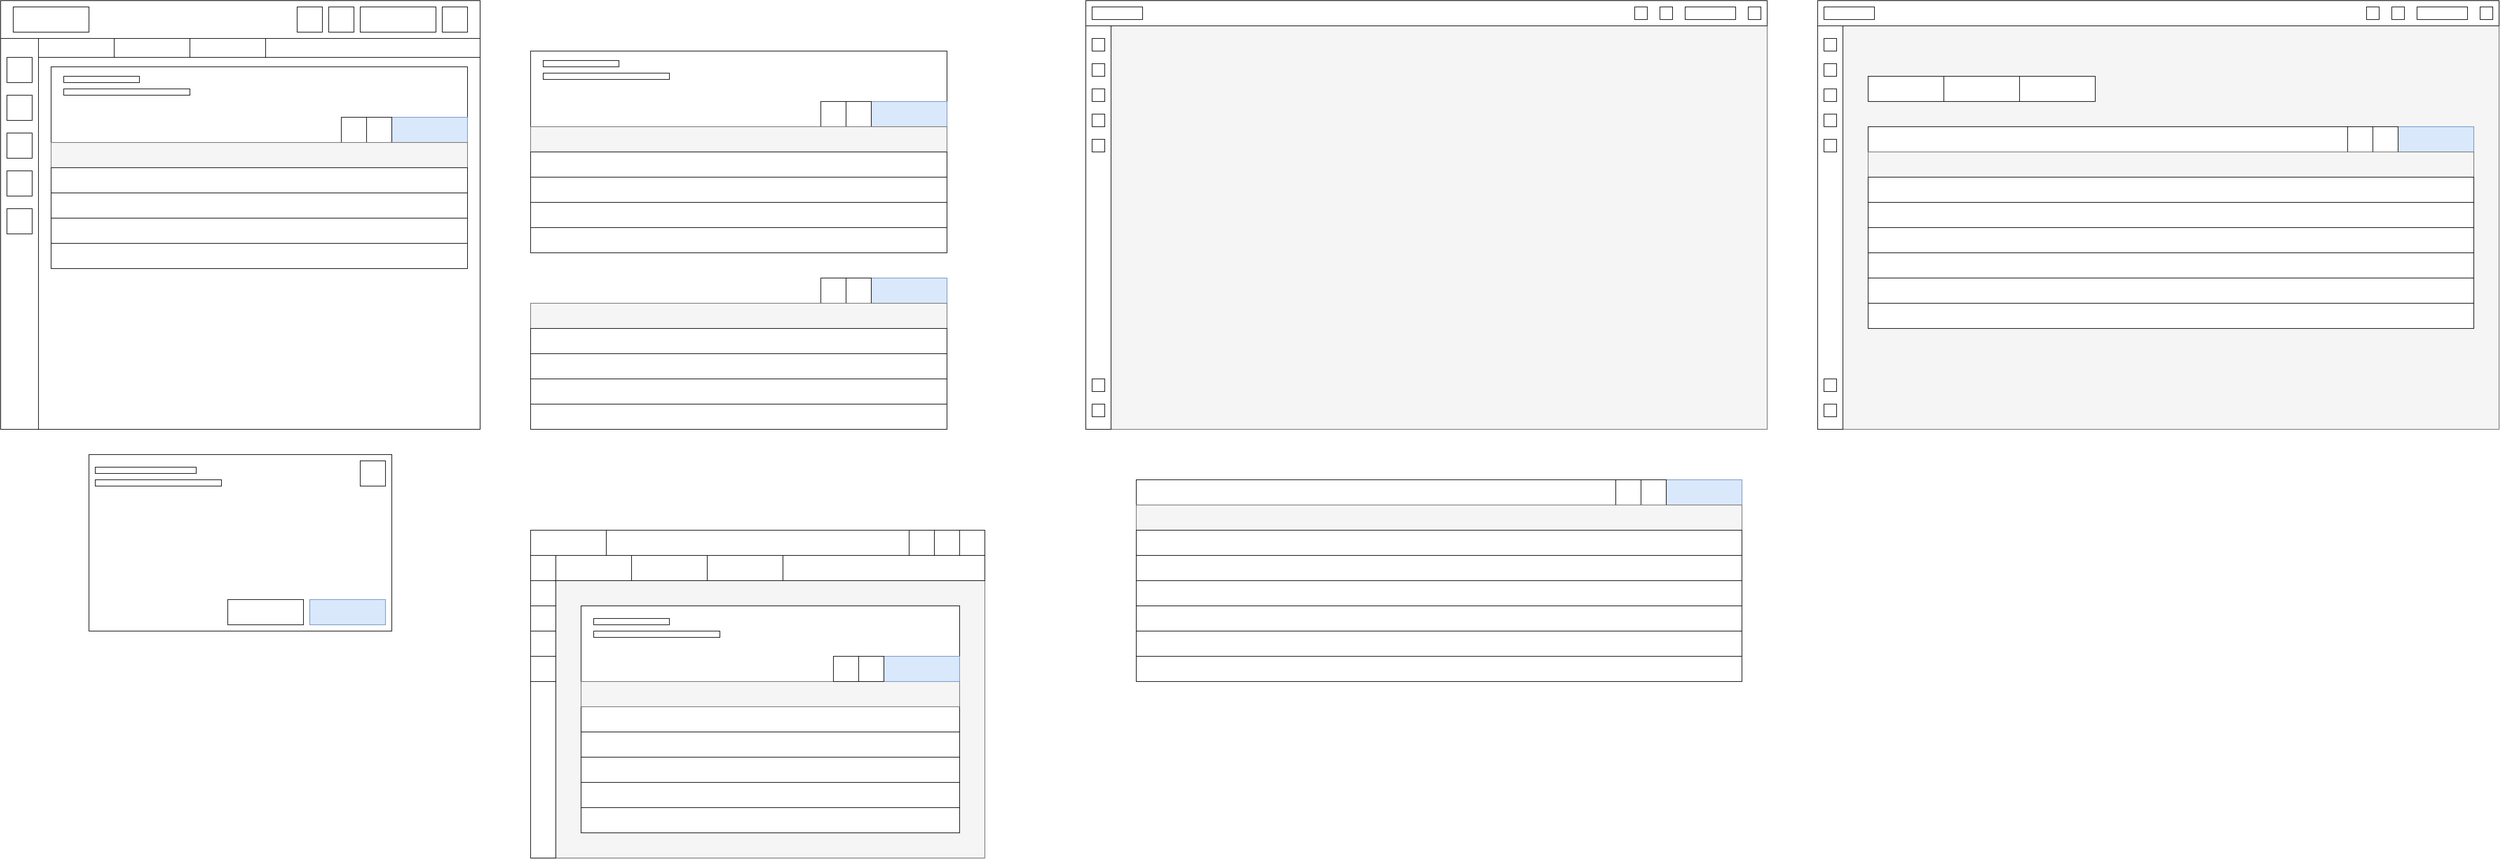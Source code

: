 <mxfile version="24.7.8" pages="2">
  <diagram name="Page-1" id="UCWsZtnA9lqYx4ywq8I0">
    <mxGraphModel dx="1434" dy="872" grid="1" gridSize="10" guides="1" tooltips="1" connect="1" arrows="1" fold="1" page="1" pageScale="1" pageWidth="827" pageHeight="1169" math="0" shadow="0">
      <root>
        <mxCell id="0" />
        <mxCell id="1" parent="0" />
        <mxCell id="RQYfZE9tsz-IUVp7mctX-1" value="" style="rounded=0;whiteSpace=wrap;html=1;fillColor=#f5f5f5;fontColor=#333333;strokeColor=#666666;" parent="1" vertex="1">
          <mxGeometry x="880" y="880" width="720" height="520" as="geometry" />
        </mxCell>
        <mxCell id="RQYfZE9tsz-IUVp7mctX-2" value="" style="rounded=0;whiteSpace=wrap;html=1;" parent="1" vertex="1">
          <mxGeometry x="40" y="40" width="760" height="680" as="geometry" />
        </mxCell>
        <mxCell id="RQYfZE9tsz-IUVp7mctX-3" value="" style="rounded=0;whiteSpace=wrap;html=1;" parent="1" vertex="1">
          <mxGeometry x="40" y="40" width="760" height="60" as="geometry" />
        </mxCell>
        <mxCell id="RQYfZE9tsz-IUVp7mctX-4" value="" style="rounded=0;whiteSpace=wrap;html=1;" parent="1" vertex="1">
          <mxGeometry x="40" y="100" width="60" height="620" as="geometry" />
        </mxCell>
        <mxCell id="RQYfZE9tsz-IUVp7mctX-5" value="" style="rounded=0;whiteSpace=wrap;html=1;" parent="1" vertex="1">
          <mxGeometry x="100" y="100" width="700" height="30" as="geometry" />
        </mxCell>
        <mxCell id="RQYfZE9tsz-IUVp7mctX-6" value="" style="rounded=0;whiteSpace=wrap;html=1;" parent="1" vertex="1">
          <mxGeometry x="100" y="100" width="120" height="30" as="geometry" />
        </mxCell>
        <mxCell id="RQYfZE9tsz-IUVp7mctX-7" value="" style="rounded=0;whiteSpace=wrap;html=1;" parent="1" vertex="1">
          <mxGeometry x="220" y="100" width="120" height="30" as="geometry" />
        </mxCell>
        <mxCell id="RQYfZE9tsz-IUVp7mctX-8" value="" style="rounded=0;whiteSpace=wrap;html=1;" parent="1" vertex="1">
          <mxGeometry x="340" y="100" width="120" height="30" as="geometry" />
        </mxCell>
        <mxCell id="RQYfZE9tsz-IUVp7mctX-9" value="" style="rounded=0;whiteSpace=wrap;html=1;fillColor=#dae8fc;strokeColor=#6c8ebf;" parent="1" vertex="1">
          <mxGeometry x="1420" y="480" width="120" height="40" as="geometry" />
        </mxCell>
        <mxCell id="RQYfZE9tsz-IUVp7mctX-10" value="" style="rounded=0;whiteSpace=wrap;html=1;" parent="1" vertex="1">
          <mxGeometry x="1380" y="480" width="40" height="40" as="geometry" />
        </mxCell>
        <mxCell id="RQYfZE9tsz-IUVp7mctX-11" value="" style="rounded=0;whiteSpace=wrap;html=1;" parent="1" vertex="1">
          <mxGeometry x="1340" y="480" width="40" height="40" as="geometry" />
        </mxCell>
        <mxCell id="RQYfZE9tsz-IUVp7mctX-12" value="" style="rounded=0;whiteSpace=wrap;html=1;fillColor=#f5f5f5;fontColor=#333333;strokeColor=#666666;" parent="1" vertex="1">
          <mxGeometry x="880" y="520" width="660" height="40" as="geometry" />
        </mxCell>
        <mxCell id="RQYfZE9tsz-IUVp7mctX-13" value="" style="rounded=0;whiteSpace=wrap;html=1;" parent="1" vertex="1">
          <mxGeometry x="880" y="560" width="660" height="40" as="geometry" />
        </mxCell>
        <mxCell id="RQYfZE9tsz-IUVp7mctX-14" value="" style="rounded=0;whiteSpace=wrap;html=1;" parent="1" vertex="1">
          <mxGeometry x="880" y="600" width="660" height="40" as="geometry" />
        </mxCell>
        <mxCell id="RQYfZE9tsz-IUVp7mctX-15" value="" style="rounded=0;whiteSpace=wrap;html=1;" parent="1" vertex="1">
          <mxGeometry x="880" y="640" width="660" height="40" as="geometry" />
        </mxCell>
        <mxCell id="RQYfZE9tsz-IUVp7mctX-16" value="" style="rounded=0;whiteSpace=wrap;html=1;" parent="1" vertex="1">
          <mxGeometry x="880" y="680" width="660" height="40" as="geometry" />
        </mxCell>
        <mxCell id="RQYfZE9tsz-IUVp7mctX-17" value="" style="rounded=0;whiteSpace=wrap;html=1;" parent="1" vertex="1">
          <mxGeometry x="60" y="50" width="120" height="40" as="geometry" />
        </mxCell>
        <mxCell id="RQYfZE9tsz-IUVp7mctX-18" value="" style="rounded=0;whiteSpace=wrap;html=1;" parent="1" vertex="1">
          <mxGeometry x="740" y="50" width="40" height="40" as="geometry" />
        </mxCell>
        <mxCell id="RQYfZE9tsz-IUVp7mctX-19" value="" style="rounded=0;whiteSpace=wrap;html=1;" parent="1" vertex="1">
          <mxGeometry x="610" y="50" width="120" height="40" as="geometry" />
        </mxCell>
        <mxCell id="RQYfZE9tsz-IUVp7mctX-20" value="" style="rounded=0;whiteSpace=wrap;html=1;" parent="1" vertex="1">
          <mxGeometry x="560" y="50" width="40" height="40" as="geometry" />
        </mxCell>
        <mxCell id="RQYfZE9tsz-IUVp7mctX-21" value="" style="rounded=0;whiteSpace=wrap;html=1;" parent="1" vertex="1">
          <mxGeometry x="510" y="50" width="40" height="40" as="geometry" />
        </mxCell>
        <mxCell id="RQYfZE9tsz-IUVp7mctX-22" value="" style="rounded=0;whiteSpace=wrap;html=1;" parent="1" vertex="1">
          <mxGeometry x="50" y="130" width="40" height="40" as="geometry" />
        </mxCell>
        <mxCell id="RQYfZE9tsz-IUVp7mctX-23" value="" style="rounded=0;whiteSpace=wrap;html=1;" parent="1" vertex="1">
          <mxGeometry x="50" y="190" width="40" height="40" as="geometry" />
        </mxCell>
        <mxCell id="RQYfZE9tsz-IUVp7mctX-24" value="" style="rounded=0;whiteSpace=wrap;html=1;" parent="1" vertex="1">
          <mxGeometry x="50" y="250" width="40" height="40" as="geometry" />
        </mxCell>
        <mxCell id="RQYfZE9tsz-IUVp7mctX-25" value="" style="rounded=0;whiteSpace=wrap;html=1;" parent="1" vertex="1">
          <mxGeometry x="50" y="310" width="40" height="40" as="geometry" />
        </mxCell>
        <mxCell id="RQYfZE9tsz-IUVp7mctX-26" value="" style="rounded=0;whiteSpace=wrap;html=1;" parent="1" vertex="1">
          <mxGeometry x="50" y="370" width="40" height="40" as="geometry" />
        </mxCell>
        <mxCell id="RQYfZE9tsz-IUVp7mctX-27" value="" style="rounded=0;whiteSpace=wrap;html=1;" parent="1" vertex="1">
          <mxGeometry x="880" y="120" width="660" height="320" as="geometry" />
        </mxCell>
        <mxCell id="RQYfZE9tsz-IUVp7mctX-28" value="" style="rounded=0;whiteSpace=wrap;html=1;fillColor=#dae8fc;strokeColor=#6c8ebf;" parent="1" vertex="1">
          <mxGeometry x="1420" y="200" width="120" height="40" as="geometry" />
        </mxCell>
        <mxCell id="RQYfZE9tsz-IUVp7mctX-29" value="" style="rounded=0;whiteSpace=wrap;html=1;" parent="1" vertex="1">
          <mxGeometry x="1380" y="200" width="40" height="40" as="geometry" />
        </mxCell>
        <mxCell id="RQYfZE9tsz-IUVp7mctX-30" value="" style="rounded=0;whiteSpace=wrap;html=1;" parent="1" vertex="1">
          <mxGeometry x="1340" y="200" width="40" height="40" as="geometry" />
        </mxCell>
        <mxCell id="RQYfZE9tsz-IUVp7mctX-31" value="" style="rounded=0;whiteSpace=wrap;html=1;fillColor=#f5f5f5;fontColor=#333333;strokeColor=#666666;" parent="1" vertex="1">
          <mxGeometry x="880" y="240" width="660" height="40" as="geometry" />
        </mxCell>
        <mxCell id="RQYfZE9tsz-IUVp7mctX-32" value="" style="rounded=0;whiteSpace=wrap;html=1;" parent="1" vertex="1">
          <mxGeometry x="880" y="280" width="660" height="40" as="geometry" />
        </mxCell>
        <mxCell id="RQYfZE9tsz-IUVp7mctX-33" value="" style="rounded=0;whiteSpace=wrap;html=1;" parent="1" vertex="1">
          <mxGeometry x="880" y="320" width="660" height="40" as="geometry" />
        </mxCell>
        <mxCell id="RQYfZE9tsz-IUVp7mctX-34" value="" style="rounded=0;whiteSpace=wrap;html=1;" parent="1" vertex="1">
          <mxGeometry x="880" y="360" width="660" height="40" as="geometry" />
        </mxCell>
        <mxCell id="RQYfZE9tsz-IUVp7mctX-35" value="" style="rounded=0;whiteSpace=wrap;html=1;" parent="1" vertex="1">
          <mxGeometry x="880" y="400" width="660" height="40" as="geometry" />
        </mxCell>
        <mxCell id="RQYfZE9tsz-IUVp7mctX-36" value="" style="rounded=0;whiteSpace=wrap;html=1;" parent="1" vertex="1">
          <mxGeometry x="900" y="135" width="120" height="10" as="geometry" />
        </mxCell>
        <mxCell id="RQYfZE9tsz-IUVp7mctX-37" value="" style="rounded=0;whiteSpace=wrap;html=1;" parent="1" vertex="1">
          <mxGeometry x="900" y="155" width="200" height="10" as="geometry" />
        </mxCell>
        <mxCell id="RQYfZE9tsz-IUVp7mctX-38" value="" style="rounded=0;whiteSpace=wrap;html=1;" parent="1" vertex="1">
          <mxGeometry x="180" y="760" width="480" height="280" as="geometry" />
        </mxCell>
        <mxCell id="RQYfZE9tsz-IUVp7mctX-39" value="" style="rounded=0;whiteSpace=wrap;html=1;fillColor=#dae8fc;strokeColor=#6c8ebf;" parent="1" vertex="1">
          <mxGeometry x="530" y="990" width="120" height="40" as="geometry" />
        </mxCell>
        <mxCell id="RQYfZE9tsz-IUVp7mctX-40" value="" style="rounded=0;whiteSpace=wrap;html=1;" parent="1" vertex="1">
          <mxGeometry x="400" y="990" width="120" height="40" as="geometry" />
        </mxCell>
        <mxCell id="RQYfZE9tsz-IUVp7mctX-41" value="" style="rounded=0;whiteSpace=wrap;html=1;" parent="1" vertex="1">
          <mxGeometry x="610" y="770" width="40" height="40" as="geometry" />
        </mxCell>
        <mxCell id="RQYfZE9tsz-IUVp7mctX-42" value="" style="rounded=0;whiteSpace=wrap;html=1;" parent="1" vertex="1">
          <mxGeometry x="190" y="780" width="160" height="10" as="geometry" />
        </mxCell>
        <mxCell id="RQYfZE9tsz-IUVp7mctX-43" value="" style="rounded=0;whiteSpace=wrap;html=1;" parent="1" vertex="1">
          <mxGeometry x="190" y="800" width="200" height="10" as="geometry" />
        </mxCell>
        <mxCell id="RQYfZE9tsz-IUVp7mctX-44" value="" style="rounded=0;whiteSpace=wrap;html=1;" parent="1" vertex="1">
          <mxGeometry x="120" y="145" width="660" height="320" as="geometry" />
        </mxCell>
        <mxCell id="RQYfZE9tsz-IUVp7mctX-45" value="" style="rounded=0;whiteSpace=wrap;html=1;fillColor=#dae8fc;strokeColor=#6c8ebf;" parent="1" vertex="1">
          <mxGeometry x="660" y="225" width="120" height="40" as="geometry" />
        </mxCell>
        <mxCell id="RQYfZE9tsz-IUVp7mctX-46" value="" style="rounded=0;whiteSpace=wrap;html=1;" parent="1" vertex="1">
          <mxGeometry x="620" y="225" width="40" height="40" as="geometry" />
        </mxCell>
        <mxCell id="RQYfZE9tsz-IUVp7mctX-47" value="" style="rounded=0;whiteSpace=wrap;html=1;" parent="1" vertex="1">
          <mxGeometry x="580" y="225" width="40" height="40" as="geometry" />
        </mxCell>
        <mxCell id="RQYfZE9tsz-IUVp7mctX-48" value="" style="rounded=0;whiteSpace=wrap;html=1;fillColor=#f5f5f5;fontColor=#333333;strokeColor=#666666;" parent="1" vertex="1">
          <mxGeometry x="120" y="265" width="660" height="40" as="geometry" />
        </mxCell>
        <mxCell id="RQYfZE9tsz-IUVp7mctX-49" value="" style="rounded=0;whiteSpace=wrap;html=1;" parent="1" vertex="1">
          <mxGeometry x="120" y="305" width="660" height="40" as="geometry" />
        </mxCell>
        <mxCell id="RQYfZE9tsz-IUVp7mctX-50" value="" style="rounded=0;whiteSpace=wrap;html=1;" parent="1" vertex="1">
          <mxGeometry x="120" y="345" width="660" height="40" as="geometry" />
        </mxCell>
        <mxCell id="RQYfZE9tsz-IUVp7mctX-51" value="" style="rounded=0;whiteSpace=wrap;html=1;" parent="1" vertex="1">
          <mxGeometry x="120" y="385" width="660" height="40" as="geometry" />
        </mxCell>
        <mxCell id="RQYfZE9tsz-IUVp7mctX-52" value="" style="rounded=0;whiteSpace=wrap;html=1;" parent="1" vertex="1">
          <mxGeometry x="120" y="425" width="660" height="40" as="geometry" />
        </mxCell>
        <mxCell id="RQYfZE9tsz-IUVp7mctX-53" value="" style="rounded=0;whiteSpace=wrap;html=1;" parent="1" vertex="1">
          <mxGeometry x="140" y="160" width="120" height="10" as="geometry" />
        </mxCell>
        <mxCell id="RQYfZE9tsz-IUVp7mctX-54" value="" style="rounded=0;whiteSpace=wrap;html=1;" parent="1" vertex="1">
          <mxGeometry x="140" y="180" width="200" height="10" as="geometry" />
        </mxCell>
        <mxCell id="RQYfZE9tsz-IUVp7mctX-55" value="" style="rounded=0;whiteSpace=wrap;html=1;" parent="1" vertex="1">
          <mxGeometry x="880" y="880" width="720" height="40" as="geometry" />
        </mxCell>
        <mxCell id="RQYfZE9tsz-IUVp7mctX-56" value="" style="rounded=0;whiteSpace=wrap;html=1;" parent="1" vertex="1">
          <mxGeometry x="1560" y="880" width="40" height="40" as="geometry" />
        </mxCell>
        <mxCell id="RQYfZE9tsz-IUVp7mctX-57" value="" style="rounded=0;whiteSpace=wrap;html=1;" parent="1" vertex="1">
          <mxGeometry x="1520" y="880" width="40" height="40" as="geometry" />
        </mxCell>
        <mxCell id="RQYfZE9tsz-IUVp7mctX-58" value="" style="rounded=0;whiteSpace=wrap;html=1;" parent="1" vertex="1">
          <mxGeometry x="1480" y="880" width="40" height="40" as="geometry" />
        </mxCell>
        <mxCell id="RQYfZE9tsz-IUVp7mctX-59" value="" style="rounded=0;whiteSpace=wrap;html=1;" parent="1" vertex="1">
          <mxGeometry x="880" y="880" width="120" height="40" as="geometry" />
        </mxCell>
        <mxCell id="RQYfZE9tsz-IUVp7mctX-60" value="" style="rounded=0;whiteSpace=wrap;html=1;" parent="1" vertex="1">
          <mxGeometry x="880" y="920" width="40" height="480" as="geometry" />
        </mxCell>
        <mxCell id="RQYfZE9tsz-IUVp7mctX-61" value="" style="rounded=0;whiteSpace=wrap;html=1;" parent="1" vertex="1">
          <mxGeometry x="880" y="920" width="40" height="40" as="geometry" />
        </mxCell>
        <mxCell id="RQYfZE9tsz-IUVp7mctX-62" value="" style="rounded=0;whiteSpace=wrap;html=1;" parent="1" vertex="1">
          <mxGeometry x="880" y="960" width="40" height="40" as="geometry" />
        </mxCell>
        <mxCell id="RQYfZE9tsz-IUVp7mctX-63" value="" style="rounded=0;whiteSpace=wrap;html=1;" parent="1" vertex="1">
          <mxGeometry x="880" y="1000" width="40" height="40" as="geometry" />
        </mxCell>
        <mxCell id="RQYfZE9tsz-IUVp7mctX-64" value="" style="rounded=0;whiteSpace=wrap;html=1;" parent="1" vertex="1">
          <mxGeometry x="880" y="1040" width="40" height="40" as="geometry" />
        </mxCell>
        <mxCell id="RQYfZE9tsz-IUVp7mctX-65" value="" style="rounded=0;whiteSpace=wrap;html=1;" parent="1" vertex="1">
          <mxGeometry x="880" y="1080" width="40" height="40" as="geometry" />
        </mxCell>
        <mxCell id="RQYfZE9tsz-IUVp7mctX-66" value="" style="rounded=0;whiteSpace=wrap;html=1;" parent="1" vertex="1">
          <mxGeometry x="920" y="920" width="680" height="40" as="geometry" />
        </mxCell>
        <mxCell id="RQYfZE9tsz-IUVp7mctX-67" value="" style="rounded=0;whiteSpace=wrap;html=1;" parent="1" vertex="1">
          <mxGeometry x="920" y="920" width="120" height="40" as="geometry" />
        </mxCell>
        <mxCell id="RQYfZE9tsz-IUVp7mctX-68" value="" style="rounded=0;whiteSpace=wrap;html=1;" parent="1" vertex="1">
          <mxGeometry x="1040" y="920" width="120" height="40" as="geometry" />
        </mxCell>
        <mxCell id="RQYfZE9tsz-IUVp7mctX-69" value="" style="rounded=0;whiteSpace=wrap;html=1;" parent="1" vertex="1">
          <mxGeometry x="1160" y="920" width="120" height="40" as="geometry" />
        </mxCell>
        <mxCell id="RQYfZE9tsz-IUVp7mctX-70" value="" style="rounded=0;whiteSpace=wrap;html=1;" parent="1" vertex="1">
          <mxGeometry x="960" y="1000" width="600" height="360" as="geometry" />
        </mxCell>
        <mxCell id="RQYfZE9tsz-IUVp7mctX-71" value="" style="rounded=0;whiteSpace=wrap;html=1;" parent="1" vertex="1">
          <mxGeometry x="960" y="1320" width="600" height="40" as="geometry" />
        </mxCell>
        <mxCell id="RQYfZE9tsz-IUVp7mctX-72" value="" style="rounded=0;whiteSpace=wrap;html=1;" parent="1" vertex="1">
          <mxGeometry x="960" y="1280" width="600" height="40" as="geometry" />
        </mxCell>
        <mxCell id="RQYfZE9tsz-IUVp7mctX-73" value="" style="rounded=0;whiteSpace=wrap;html=1;" parent="1" vertex="1">
          <mxGeometry x="960" y="1240" width="600" height="40" as="geometry" />
        </mxCell>
        <mxCell id="RQYfZE9tsz-IUVp7mctX-74" value="" style="rounded=0;whiteSpace=wrap;html=1;" parent="1" vertex="1">
          <mxGeometry x="960" y="1200" width="600" height="40" as="geometry" />
        </mxCell>
        <mxCell id="RQYfZE9tsz-IUVp7mctX-75" value="" style="rounded=0;whiteSpace=wrap;html=1;" parent="1" vertex="1">
          <mxGeometry x="960" y="1160" width="600" height="40" as="geometry" />
        </mxCell>
        <mxCell id="RQYfZE9tsz-IUVp7mctX-76" value="" style="rounded=0;whiteSpace=wrap;html=1;fillColor=#f5f5f5;fontColor=#333333;strokeColor=#666666;" parent="1" vertex="1">
          <mxGeometry x="960" y="1120" width="600" height="40" as="geometry" />
        </mxCell>
        <mxCell id="RQYfZE9tsz-IUVp7mctX-77" value="" style="rounded=0;whiteSpace=wrap;html=1;fillColor=#dae8fc;strokeColor=#6c8ebf;" parent="1" vertex="1">
          <mxGeometry x="1440" y="1080" width="120" height="40" as="geometry" />
        </mxCell>
        <mxCell id="RQYfZE9tsz-IUVp7mctX-78" value="" style="rounded=0;whiteSpace=wrap;html=1;" parent="1" vertex="1">
          <mxGeometry x="1400" y="1080" width="40" height="40" as="geometry" />
        </mxCell>
        <mxCell id="RQYfZE9tsz-IUVp7mctX-79" value="" style="rounded=0;whiteSpace=wrap;html=1;" parent="1" vertex="1">
          <mxGeometry x="1360" y="1080" width="40" height="40" as="geometry" />
        </mxCell>
        <mxCell id="RQYfZE9tsz-IUVp7mctX-80" value="" style="rounded=0;whiteSpace=wrap;html=1;" parent="1" vertex="1">
          <mxGeometry x="980" y="1020" width="120" height="10" as="geometry" />
        </mxCell>
        <mxCell id="RQYfZE9tsz-IUVp7mctX-81" value="" style="rounded=0;whiteSpace=wrap;html=1;" parent="1" vertex="1">
          <mxGeometry x="980" y="1040" width="200" height="10" as="geometry" />
        </mxCell>
        <mxCell id="Uq0XRn_QOVCcALVlLyrC-1" value="" style="rounded=0;whiteSpace=wrap;html=1;fillColor=#f5f5f5;fontColor=#333333;strokeColor=#666666;" vertex="1" parent="1">
          <mxGeometry x="1760" y="40" width="1080" height="680" as="geometry" />
        </mxCell>
        <mxCell id="Uq0XRn_QOVCcALVlLyrC-2" value="" style="rounded=0;whiteSpace=wrap;html=1;" vertex="1" parent="1">
          <mxGeometry x="1760" y="40" width="1080" height="40" as="geometry" />
        </mxCell>
        <mxCell id="Uq0XRn_QOVCcALVlLyrC-3" value="" style="rounded=0;whiteSpace=wrap;html=1;" vertex="1" parent="1">
          <mxGeometry x="1760" y="80" width="40" height="640" as="geometry" />
        </mxCell>
        <mxCell id="Uq0XRn_QOVCcALVlLyrC-4" value="" style="rounded=0;whiteSpace=wrap;html=1;" vertex="1" parent="1">
          <mxGeometry x="1770" y="100" width="20" height="20" as="geometry" />
        </mxCell>
        <mxCell id="Uq0XRn_QOVCcALVlLyrC-5" value="" style="rounded=0;whiteSpace=wrap;html=1;" vertex="1" parent="1">
          <mxGeometry x="1770" y="140" width="20" height="20" as="geometry" />
        </mxCell>
        <mxCell id="Uq0XRn_QOVCcALVlLyrC-6" value="" style="rounded=0;whiteSpace=wrap;html=1;" vertex="1" parent="1">
          <mxGeometry x="1770" y="180" width="20" height="20" as="geometry" />
        </mxCell>
        <mxCell id="Uq0XRn_QOVCcALVlLyrC-7" value="" style="rounded=0;whiteSpace=wrap;html=1;" vertex="1" parent="1">
          <mxGeometry x="1770" y="220" width="20" height="20" as="geometry" />
        </mxCell>
        <mxCell id="Uq0XRn_QOVCcALVlLyrC-8" value="" style="rounded=0;whiteSpace=wrap;html=1;" vertex="1" parent="1">
          <mxGeometry x="1770" y="260" width="20" height="20" as="geometry" />
        </mxCell>
        <mxCell id="Uq0XRn_QOVCcALVlLyrC-9" value="" style="rounded=0;whiteSpace=wrap;html=1;" vertex="1" parent="1">
          <mxGeometry x="1770" y="680" width="20" height="20" as="geometry" />
        </mxCell>
        <mxCell id="Uq0XRn_QOVCcALVlLyrC-10" value="" style="rounded=0;whiteSpace=wrap;html=1;" vertex="1" parent="1">
          <mxGeometry x="1770" y="640" width="20" height="20" as="geometry" />
        </mxCell>
        <mxCell id="Uq0XRn_QOVCcALVlLyrC-11" value="" style="rounded=0;whiteSpace=wrap;html=1;" vertex="1" parent="1">
          <mxGeometry x="1770" y="50" width="80" height="20" as="geometry" />
        </mxCell>
        <mxCell id="Uq0XRn_QOVCcALVlLyrC-12" value="" style="rounded=0;whiteSpace=wrap;html=1;" vertex="1" parent="1">
          <mxGeometry x="2810" y="50" width="20" height="20" as="geometry" />
        </mxCell>
        <mxCell id="Uq0XRn_QOVCcALVlLyrC-13" value="" style="rounded=0;whiteSpace=wrap;html=1;" vertex="1" parent="1">
          <mxGeometry x="2710" y="50" width="80" height="20" as="geometry" />
        </mxCell>
        <mxCell id="Uq0XRn_QOVCcALVlLyrC-14" value="" style="rounded=0;whiteSpace=wrap;html=1;" vertex="1" parent="1">
          <mxGeometry x="2670" y="50" width="20" height="20" as="geometry" />
        </mxCell>
        <mxCell id="Uq0XRn_QOVCcALVlLyrC-15" value="" style="rounded=0;whiteSpace=wrap;html=1;" vertex="1" parent="1">
          <mxGeometry x="2630" y="50" width="20" height="20" as="geometry" />
        </mxCell>
        <mxCell id="Uq0XRn_QOVCcALVlLyrC-16" value="" style="rounded=0;whiteSpace=wrap;html=1;" vertex="1" parent="1">
          <mxGeometry x="1840" y="800" width="960" height="320" as="geometry" />
        </mxCell>
        <mxCell id="Uq0XRn_QOVCcALVlLyrC-17" value="" style="rounded=0;whiteSpace=wrap;html=1;fillColor=#dae8fc;strokeColor=#6c8ebf;" vertex="1" parent="1">
          <mxGeometry x="2680" y="800" width="120" height="40" as="geometry" />
        </mxCell>
        <mxCell id="Uq0XRn_QOVCcALVlLyrC-18" value="" style="rounded=0;whiteSpace=wrap;html=1;" vertex="1" parent="1">
          <mxGeometry x="2640" y="800" width="40" height="40" as="geometry" />
        </mxCell>
        <mxCell id="Uq0XRn_QOVCcALVlLyrC-19" value="" style="rounded=0;whiteSpace=wrap;html=1;" vertex="1" parent="1">
          <mxGeometry x="2600" y="800" width="40" height="40" as="geometry" />
        </mxCell>
        <mxCell id="Uq0XRn_QOVCcALVlLyrC-20" value="" style="rounded=0;whiteSpace=wrap;html=1;fillColor=#f5f5f5;fontColor=#333333;strokeColor=#666666;" vertex="1" parent="1">
          <mxGeometry x="1840" y="840" width="960" height="40" as="geometry" />
        </mxCell>
        <mxCell id="Uq0XRn_QOVCcALVlLyrC-21" value="" style="rounded=0;whiteSpace=wrap;html=1;" vertex="1" parent="1">
          <mxGeometry x="1840" y="880" width="960" height="40" as="geometry" />
        </mxCell>
        <mxCell id="Uq0XRn_QOVCcALVlLyrC-22" value="" style="rounded=0;whiteSpace=wrap;html=1;" vertex="1" parent="1">
          <mxGeometry x="1840" y="920" width="960" height="40" as="geometry" />
        </mxCell>
        <mxCell id="Uq0XRn_QOVCcALVlLyrC-23" value="" style="rounded=0;whiteSpace=wrap;html=1;" vertex="1" parent="1">
          <mxGeometry x="1840" y="960" width="960" height="40" as="geometry" />
        </mxCell>
        <mxCell id="Uq0XRn_QOVCcALVlLyrC-24" value="" style="rounded=0;whiteSpace=wrap;html=1;" vertex="1" parent="1">
          <mxGeometry x="1840" y="1000" width="960" height="40" as="geometry" />
        </mxCell>
        <mxCell id="Uq0XRn_QOVCcALVlLyrC-25" value="" style="rounded=0;whiteSpace=wrap;html=1;" vertex="1" parent="1">
          <mxGeometry x="1840" y="1040" width="960" height="40" as="geometry" />
        </mxCell>
        <mxCell id="Uq0XRn_QOVCcALVlLyrC-26" value="" style="rounded=0;whiteSpace=wrap;html=1;" vertex="1" parent="1">
          <mxGeometry x="1840" y="1080" width="960" height="40" as="geometry" />
        </mxCell>
        <mxCell id="Uq0XRn_QOVCcALVlLyrC-27" value="" style="rounded=0;whiteSpace=wrap;html=1;fillColor=#f5f5f5;fontColor=#333333;strokeColor=#666666;" vertex="1" parent="1">
          <mxGeometry x="2920" y="40" width="1080" height="680" as="geometry" />
        </mxCell>
        <mxCell id="Uq0XRn_QOVCcALVlLyrC-28" value="" style="rounded=0;whiteSpace=wrap;html=1;" vertex="1" parent="1">
          <mxGeometry x="2920" y="40" width="1080" height="40" as="geometry" />
        </mxCell>
        <mxCell id="Uq0XRn_QOVCcALVlLyrC-29" value="" style="rounded=0;whiteSpace=wrap;html=1;" vertex="1" parent="1">
          <mxGeometry x="2920" y="80" width="40" height="640" as="geometry" />
        </mxCell>
        <mxCell id="Uq0XRn_QOVCcALVlLyrC-30" value="" style="rounded=0;whiteSpace=wrap;html=1;" vertex="1" parent="1">
          <mxGeometry x="2930" y="100" width="20" height="20" as="geometry" />
        </mxCell>
        <mxCell id="Uq0XRn_QOVCcALVlLyrC-31" value="" style="rounded=0;whiteSpace=wrap;html=1;" vertex="1" parent="1">
          <mxGeometry x="2930" y="140" width="20" height="20" as="geometry" />
        </mxCell>
        <mxCell id="Uq0XRn_QOVCcALVlLyrC-32" value="" style="rounded=0;whiteSpace=wrap;html=1;" vertex="1" parent="1">
          <mxGeometry x="2930" y="180" width="20" height="20" as="geometry" />
        </mxCell>
        <mxCell id="Uq0XRn_QOVCcALVlLyrC-33" value="" style="rounded=0;whiteSpace=wrap;html=1;" vertex="1" parent="1">
          <mxGeometry x="2930" y="220" width="20" height="20" as="geometry" />
        </mxCell>
        <mxCell id="Uq0XRn_QOVCcALVlLyrC-34" value="" style="rounded=0;whiteSpace=wrap;html=1;" vertex="1" parent="1">
          <mxGeometry x="2930" y="260" width="20" height="20" as="geometry" />
        </mxCell>
        <mxCell id="Uq0XRn_QOVCcALVlLyrC-35" value="" style="rounded=0;whiteSpace=wrap;html=1;" vertex="1" parent="1">
          <mxGeometry x="2930" y="680" width="20" height="20" as="geometry" />
        </mxCell>
        <mxCell id="Uq0XRn_QOVCcALVlLyrC-36" value="" style="rounded=0;whiteSpace=wrap;html=1;" vertex="1" parent="1">
          <mxGeometry x="2930" y="640" width="20" height="20" as="geometry" />
        </mxCell>
        <mxCell id="Uq0XRn_QOVCcALVlLyrC-37" value="" style="rounded=0;whiteSpace=wrap;html=1;" vertex="1" parent="1">
          <mxGeometry x="2930" y="50" width="80" height="20" as="geometry" />
        </mxCell>
        <mxCell id="Uq0XRn_QOVCcALVlLyrC-38" value="" style="rounded=0;whiteSpace=wrap;html=1;" vertex="1" parent="1">
          <mxGeometry x="3970" y="50" width="20" height="20" as="geometry" />
        </mxCell>
        <mxCell id="Uq0XRn_QOVCcALVlLyrC-39" value="" style="rounded=0;whiteSpace=wrap;html=1;" vertex="1" parent="1">
          <mxGeometry x="3870" y="50" width="80" height="20" as="geometry" />
        </mxCell>
        <mxCell id="Uq0XRn_QOVCcALVlLyrC-40" value="" style="rounded=0;whiteSpace=wrap;html=1;" vertex="1" parent="1">
          <mxGeometry x="3830" y="50" width="20" height="20" as="geometry" />
        </mxCell>
        <mxCell id="Uq0XRn_QOVCcALVlLyrC-41" value="" style="rounded=0;whiteSpace=wrap;html=1;" vertex="1" parent="1">
          <mxGeometry x="3790" y="50" width="20" height="20" as="geometry" />
        </mxCell>
        <mxCell id="Uq0XRn_QOVCcALVlLyrC-42" value="" style="rounded=0;whiteSpace=wrap;html=1;" vertex="1" parent="1">
          <mxGeometry x="3000" y="160" width="120" height="40" as="geometry" />
        </mxCell>
        <mxCell id="Uq0XRn_QOVCcALVlLyrC-43" value="" style="rounded=0;whiteSpace=wrap;html=1;" vertex="1" parent="1">
          <mxGeometry x="3120" y="160" width="120" height="40" as="geometry" />
        </mxCell>
        <mxCell id="Uq0XRn_QOVCcALVlLyrC-44" value="" style="rounded=0;whiteSpace=wrap;html=1;" vertex="1" parent="1">
          <mxGeometry x="3240" y="160" width="120" height="40" as="geometry" />
        </mxCell>
        <mxCell id="Uq0XRn_QOVCcALVlLyrC-45" value="" style="rounded=0;whiteSpace=wrap;html=1;" vertex="1" parent="1">
          <mxGeometry x="3000" y="240" width="960" height="320" as="geometry" />
        </mxCell>
        <mxCell id="Uq0XRn_QOVCcALVlLyrC-46" value="" style="rounded=0;whiteSpace=wrap;html=1;fillColor=#dae8fc;strokeColor=#6c8ebf;" vertex="1" parent="1">
          <mxGeometry x="3840" y="240" width="120" height="40" as="geometry" />
        </mxCell>
        <mxCell id="Uq0XRn_QOVCcALVlLyrC-47" value="" style="rounded=0;whiteSpace=wrap;html=1;" vertex="1" parent="1">
          <mxGeometry x="3800" y="240" width="40" height="40" as="geometry" />
        </mxCell>
        <mxCell id="Uq0XRn_QOVCcALVlLyrC-48" value="" style="rounded=0;whiteSpace=wrap;html=1;" vertex="1" parent="1">
          <mxGeometry x="3760" y="240" width="40" height="40" as="geometry" />
        </mxCell>
        <mxCell id="Uq0XRn_QOVCcALVlLyrC-49" value="" style="rounded=0;whiteSpace=wrap;html=1;fillColor=#f5f5f5;fontColor=#333333;strokeColor=#666666;" vertex="1" parent="1">
          <mxGeometry x="3000" y="280" width="960" height="40" as="geometry" />
        </mxCell>
        <mxCell id="Uq0XRn_QOVCcALVlLyrC-50" value="" style="rounded=0;whiteSpace=wrap;html=1;" vertex="1" parent="1">
          <mxGeometry x="3000" y="320" width="960" height="40" as="geometry" />
        </mxCell>
        <mxCell id="Uq0XRn_QOVCcALVlLyrC-51" value="" style="rounded=0;whiteSpace=wrap;html=1;" vertex="1" parent="1">
          <mxGeometry x="3000" y="360" width="960" height="40" as="geometry" />
        </mxCell>
        <mxCell id="Uq0XRn_QOVCcALVlLyrC-52" value="" style="rounded=0;whiteSpace=wrap;html=1;" vertex="1" parent="1">
          <mxGeometry x="3000" y="400" width="960" height="40" as="geometry" />
        </mxCell>
        <mxCell id="Uq0XRn_QOVCcALVlLyrC-53" value="" style="rounded=0;whiteSpace=wrap;html=1;" vertex="1" parent="1">
          <mxGeometry x="3000" y="440" width="960" height="40" as="geometry" />
        </mxCell>
        <mxCell id="Uq0XRn_QOVCcALVlLyrC-54" value="" style="rounded=0;whiteSpace=wrap;html=1;" vertex="1" parent="1">
          <mxGeometry x="3000" y="480" width="960" height="40" as="geometry" />
        </mxCell>
        <mxCell id="Uq0XRn_QOVCcALVlLyrC-55" value="" style="rounded=0;whiteSpace=wrap;html=1;" vertex="1" parent="1">
          <mxGeometry x="3000" y="520" width="960" height="40" as="geometry" />
        </mxCell>
      </root>
    </mxGraphModel>
  </diagram>
  <diagram id="M4GJbO-odtrCZB1o8KRr" name="Page-2">
    <mxGraphModel dx="1434" dy="872" grid="1" gridSize="10" guides="1" tooltips="1" connect="1" arrows="1" fold="1" page="1" pageScale="1" pageWidth="1169" pageHeight="827" math="0" shadow="0">
      <root>
        <mxCell id="0" />
        <mxCell id="1" parent="0" />
        <mxCell id="O15Xod33sUJKydnNuu2S-49" value="" style="rounded=0;whiteSpace=wrap;html=1;fillColor=#f5f5f5;fontColor=#333333;strokeColor=#666666;" parent="1" vertex="1">
          <mxGeometry x="50" y="50" width="1080" height="720" as="geometry" />
        </mxCell>
        <mxCell id="O15Xod33sUJKydnNuu2S-50" value="" style="rounded=0;whiteSpace=wrap;html=1;" parent="1" vertex="1">
          <mxGeometry x="50" y="50" width="1080" height="40" as="geometry" />
        </mxCell>
        <mxCell id="O15Xod33sUJKydnNuu2S-51" value="" style="rounded=0;whiteSpace=wrap;html=1;" parent="1" vertex="1">
          <mxGeometry x="50" y="90" width="40" height="680" as="geometry" />
        </mxCell>
        <mxCell id="O15Xod33sUJKydnNuu2S-52" value="" style="rounded=0;whiteSpace=wrap;html=1;" parent="1" vertex="1">
          <mxGeometry x="1100" y="60" width="20" height="20" as="geometry" />
        </mxCell>
        <mxCell id="O15Xod33sUJKydnNuu2S-53" value="" style="rounded=0;whiteSpace=wrap;html=1;" parent="1" vertex="1">
          <mxGeometry x="60" y="110" width="20" height="20" as="geometry" />
        </mxCell>
        <mxCell id="O15Xod33sUJKydnNuu2S-54" value="" style="rounded=0;whiteSpace=wrap;html=1;" parent="1" vertex="1">
          <mxGeometry x="1010" y="60" width="80" height="20" as="geometry" />
        </mxCell>
        <mxCell id="O15Xod33sUJKydnNuu2S-55" value="" style="rounded=0;whiteSpace=wrap;html=1;" parent="1" vertex="1">
          <mxGeometry x="980" y="60" width="20" height="20" as="geometry" />
        </mxCell>
        <mxCell id="O15Xod33sUJKydnNuu2S-56" value="" style="rounded=0;whiteSpace=wrap;html=1;" parent="1" vertex="1">
          <mxGeometry x="950" y="60" width="20" height="20" as="geometry" />
        </mxCell>
        <mxCell id="O15Xod33sUJKydnNuu2S-57" value="" style="rounded=0;whiteSpace=wrap;html=1;" parent="1" vertex="1">
          <mxGeometry x="920" y="60" width="20" height="20" as="geometry" />
        </mxCell>
        <mxCell id="O15Xod33sUJKydnNuu2S-58" value="" style="rounded=0;whiteSpace=wrap;html=1;" parent="1" vertex="1">
          <mxGeometry x="60" y="60" width="80" height="20" as="geometry" />
        </mxCell>
        <mxCell id="O15Xod33sUJKydnNuu2S-59" value="" style="rounded=0;whiteSpace=wrap;html=1;" parent="1" vertex="1">
          <mxGeometry x="60" y="150" width="20" height="20" as="geometry" />
        </mxCell>
        <mxCell id="O15Xod33sUJKydnNuu2S-60" value="" style="rounded=0;whiteSpace=wrap;html=1;" parent="1" vertex="1">
          <mxGeometry x="60" y="190" width="20" height="20" as="geometry" />
        </mxCell>
        <mxCell id="O15Xod33sUJKydnNuu2S-61" value="" style="rounded=0;whiteSpace=wrap;html=1;" parent="1" vertex="1">
          <mxGeometry x="60" y="230" width="20" height="20" as="geometry" />
        </mxCell>
        <mxCell id="O15Xod33sUJKydnNuu2S-62" value="" style="rounded=0;whiteSpace=wrap;html=1;" parent="1" vertex="1">
          <mxGeometry x="60" y="270" width="20" height="20" as="geometry" />
        </mxCell>
        <mxCell id="O15Xod33sUJKydnNuu2S-63" value="" style="rounded=0;whiteSpace=wrap;html=1;" parent="1" vertex="1">
          <mxGeometry x="60" y="310" width="20" height="20" as="geometry" />
        </mxCell>
        <mxCell id="O15Xod33sUJKydnNuu2S-64" value="" style="rounded=0;whiteSpace=wrap;html=1;fillColor=#f5f5f5;fontColor=#333333;strokeColor=#666666;" parent="1" vertex="1">
          <mxGeometry x="1210" y="50" width="1080" height="720" as="geometry" />
        </mxCell>
        <mxCell id="O15Xod33sUJKydnNuu2S-65" value="" style="rounded=0;whiteSpace=wrap;html=1;" parent="1" vertex="1">
          <mxGeometry x="1210" y="50" width="1080" height="40" as="geometry" />
        </mxCell>
        <mxCell id="O15Xod33sUJKydnNuu2S-66" value="" style="rounded=0;whiteSpace=wrap;html=1;" parent="1" vertex="1">
          <mxGeometry x="1210" y="90" width="40" height="680" as="geometry" />
        </mxCell>
        <mxCell id="O15Xod33sUJKydnNuu2S-67" value="" style="rounded=0;whiteSpace=wrap;html=1;" parent="1" vertex="1">
          <mxGeometry x="2260" y="60" width="20" height="20" as="geometry" />
        </mxCell>
        <mxCell id="O15Xod33sUJKydnNuu2S-68" value="" style="rounded=0;whiteSpace=wrap;html=1;" parent="1" vertex="1">
          <mxGeometry x="1220" y="110" width="20" height="20" as="geometry" />
        </mxCell>
        <mxCell id="O15Xod33sUJKydnNuu2S-69" value="" style="rounded=0;whiteSpace=wrap;html=1;" parent="1" vertex="1">
          <mxGeometry x="2170" y="60" width="80" height="20" as="geometry" />
        </mxCell>
        <mxCell id="O15Xod33sUJKydnNuu2S-70" value="" style="rounded=0;whiteSpace=wrap;html=1;" parent="1" vertex="1">
          <mxGeometry x="2140" y="60" width="20" height="20" as="geometry" />
        </mxCell>
        <mxCell id="O15Xod33sUJKydnNuu2S-71" value="" style="rounded=0;whiteSpace=wrap;html=1;" parent="1" vertex="1">
          <mxGeometry x="2110" y="60" width="20" height="20" as="geometry" />
        </mxCell>
        <mxCell id="O15Xod33sUJKydnNuu2S-72" value="" style="rounded=0;whiteSpace=wrap;html=1;" parent="1" vertex="1">
          <mxGeometry x="2080" y="60" width="20" height="20" as="geometry" />
        </mxCell>
        <mxCell id="O15Xod33sUJKydnNuu2S-73" value="" style="rounded=0;whiteSpace=wrap;html=1;" parent="1" vertex="1">
          <mxGeometry x="1220" y="60" width="80" height="20" as="geometry" />
        </mxCell>
        <mxCell id="O15Xod33sUJKydnNuu2S-74" value="" style="rounded=0;whiteSpace=wrap;html=1;" parent="1" vertex="1">
          <mxGeometry x="1220" y="150" width="20" height="20" as="geometry" />
        </mxCell>
        <mxCell id="O15Xod33sUJKydnNuu2S-75" value="" style="rounded=0;whiteSpace=wrap;html=1;" parent="1" vertex="1">
          <mxGeometry x="1220" y="190" width="20" height="20" as="geometry" />
        </mxCell>
        <mxCell id="O15Xod33sUJKydnNuu2S-76" value="" style="rounded=0;whiteSpace=wrap;html=1;" parent="1" vertex="1">
          <mxGeometry x="1220" y="230" width="20" height="20" as="geometry" />
        </mxCell>
        <mxCell id="O15Xod33sUJKydnNuu2S-77" value="" style="rounded=0;whiteSpace=wrap;html=1;" parent="1" vertex="1">
          <mxGeometry x="1220" y="270" width="20" height="20" as="geometry" />
        </mxCell>
        <mxCell id="O15Xod33sUJKydnNuu2S-78" value="" style="rounded=0;whiteSpace=wrap;html=1;" parent="1" vertex="1">
          <mxGeometry x="1220" y="310" width="20" height="20" as="geometry" />
        </mxCell>
        <mxCell id="O15Xod33sUJKydnNuu2S-79" value="" style="rounded=0;whiteSpace=wrap;html=1;" parent="1" vertex="1">
          <mxGeometry x="1250" y="90" width="1040" height="40" as="geometry" />
        </mxCell>
        <mxCell id="O15Xod33sUJKydnNuu2S-80" value="" style="rounded=0;whiteSpace=wrap;html=1;" parent="1" vertex="1">
          <mxGeometry x="1250" y="90" width="120" height="40" as="geometry" />
        </mxCell>
        <mxCell id="O15Xod33sUJKydnNuu2S-81" value="" style="rounded=0;whiteSpace=wrap;html=1;" parent="1" vertex="1">
          <mxGeometry x="1370" y="90" width="120" height="40" as="geometry" />
        </mxCell>
        <mxCell id="O15Xod33sUJKydnNuu2S-82" value="" style="rounded=0;whiteSpace=wrap;html=1;" parent="1" vertex="1">
          <mxGeometry x="1490" y="90" width="120" height="40" as="geometry" />
        </mxCell>
        <mxCell id="O15Xod33sUJKydnNuu2S-83" value="" style="rounded=0;whiteSpace=wrap;html=1;" parent="1" vertex="1">
          <mxGeometry x="1270" y="150" width="1000" height="500" as="geometry" />
        </mxCell>
        <mxCell id="O15Xod33sUJKydnNuu2S-84" value="&lt;h1 style=&quot;margin-top: 0px;&quot;&gt;Heading&lt;/h1&gt;&lt;p&gt;Lorem ipsum dolor sit amet, consectetur adipisicing elit, sed do eiusmod tempor incididunt ut labore et dolore magna aliqua.&lt;/p&gt;" style="text;html=1;whiteSpace=wrap;overflow=hidden;rounded=0;" parent="1" vertex="1">
          <mxGeometry x="1280" y="160" width="420" height="120" as="geometry" />
        </mxCell>
        <mxCell id="O15Xod33sUJKydnNuu2S-85" value="" style="rounded=0;whiteSpace=wrap;html=1;" parent="1" vertex="1">
          <mxGeometry x="1270" y="610" width="1000" height="40" as="geometry" />
        </mxCell>
        <mxCell id="O15Xod33sUJKydnNuu2S-86" value="" style="rounded=0;whiteSpace=wrap;html=1;" parent="1" vertex="1">
          <mxGeometry x="1270" y="570" width="1000" height="40" as="geometry" />
        </mxCell>
        <mxCell id="O15Xod33sUJKydnNuu2S-87" value="" style="rounded=0;whiteSpace=wrap;html=1;" parent="1" vertex="1">
          <mxGeometry x="1270" y="530" width="1000" height="40" as="geometry" />
        </mxCell>
        <mxCell id="O15Xod33sUJKydnNuu2S-88" value="" style="rounded=0;whiteSpace=wrap;html=1;" parent="1" vertex="1">
          <mxGeometry x="1270" y="490" width="1000" height="40" as="geometry" />
        </mxCell>
        <mxCell id="O15Xod33sUJKydnNuu2S-89" value="" style="rounded=0;whiteSpace=wrap;html=1;" parent="1" vertex="1">
          <mxGeometry x="1270" y="450" width="1000" height="40" as="geometry" />
        </mxCell>
        <mxCell id="O15Xod33sUJKydnNuu2S-90" value="" style="rounded=0;whiteSpace=wrap;html=1;" parent="1" vertex="1">
          <mxGeometry x="1270" y="410" width="1000" height="40" as="geometry" />
        </mxCell>
        <mxCell id="O15Xod33sUJKydnNuu2S-91" value="" style="rounded=0;whiteSpace=wrap;html=1;" parent="1" vertex="1">
          <mxGeometry x="1270" y="370" width="1000" height="40" as="geometry" />
        </mxCell>
        <mxCell id="O15Xod33sUJKydnNuu2S-92" value="" style="rounded=0;whiteSpace=wrap;html=1;" parent="1" vertex="1">
          <mxGeometry x="1270" y="330" width="1000" height="40" as="geometry" />
        </mxCell>
        <mxCell id="O15Xod33sUJKydnNuu2S-93" value="" style="rounded=0;whiteSpace=wrap;html=1;fillColor=#f5f5f5;fontColor=#333333;strokeColor=#666666;" parent="1" vertex="1">
          <mxGeometry x="1270" y="290" width="1000" height="40" as="geometry" />
        </mxCell>
        <mxCell id="O15Xod33sUJKydnNuu2S-94" value="" style="rounded=0;whiteSpace=wrap;html=1;fillColor=#dae8fc;strokeColor=#6c8ebf;" parent="1" vertex="1">
          <mxGeometry x="2150" y="250" width="120" height="40" as="geometry" />
        </mxCell>
        <mxCell id="O15Xod33sUJKydnNuu2S-95" value="" style="rounded=0;whiteSpace=wrap;html=1;" parent="1" vertex="1">
          <mxGeometry x="2110" y="250" width="40" height="40" as="geometry" />
        </mxCell>
        <mxCell id="O15Xod33sUJKydnNuu2S-96" value="" style="rounded=0;whiteSpace=wrap;html=1;" parent="1" vertex="1">
          <mxGeometry x="2070" y="250" width="40" height="40" as="geometry" />
        </mxCell>
      </root>
    </mxGraphModel>
  </diagram>
</mxfile>
